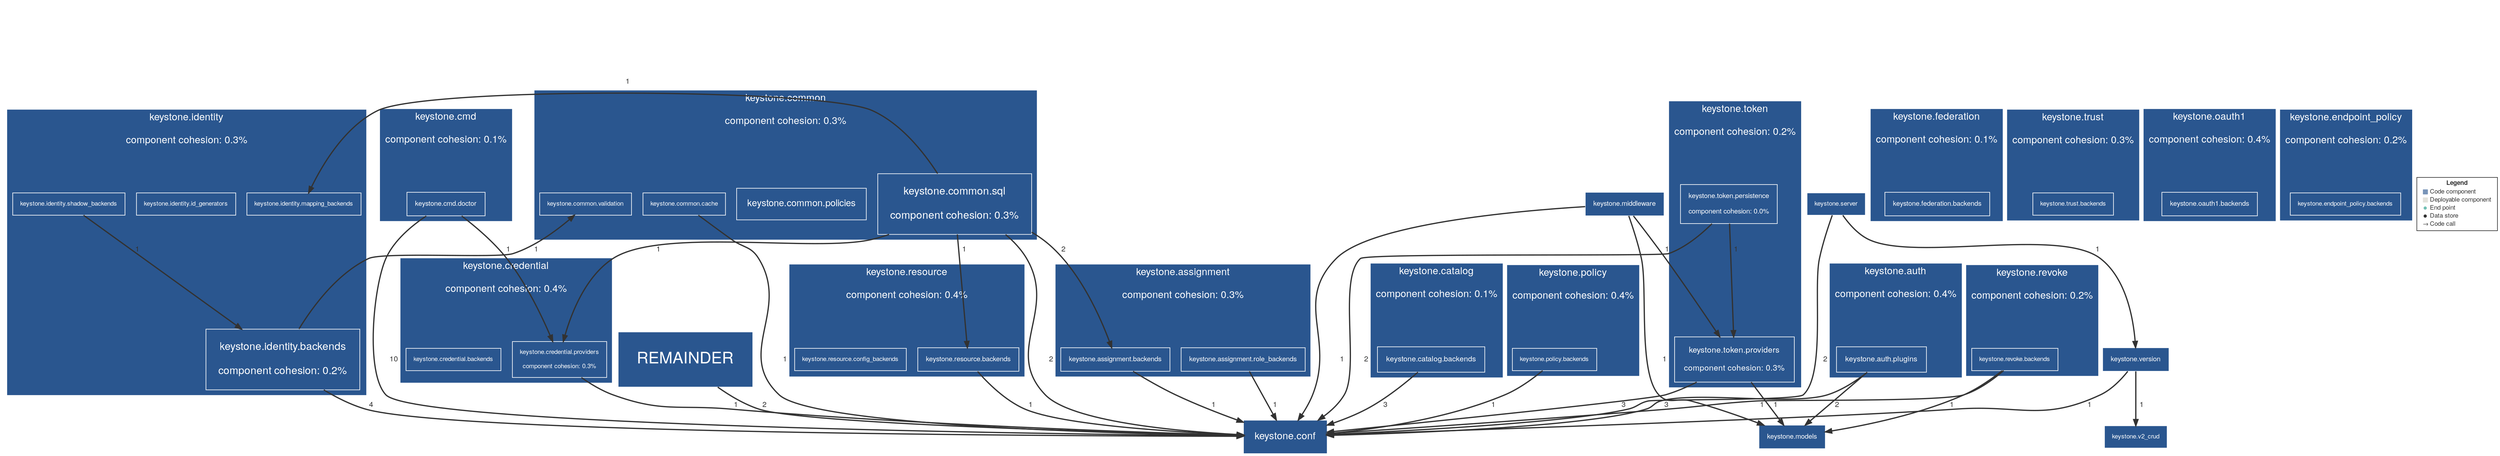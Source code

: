 digraph "Graph" {
compound=true
rankdir=TD
subgraph "cluster-keystone.resource" {
style="filled"
color="#2A568F"
fontname="Helvetica Neue"
fontsize="16"
fontcolor="#FFFFFF"
label="keystone.resource

component cohesion: 0.4%"
"keystone.resource.backends@keystone.resource" [ shape="box" style="filled" fillcolor="#2A568F" penwidth="1" color="#FFFFFF" fontname="Helvetica Neue" fontcolor="#FFFFFF" fontsize="11" margin="0.176" label="keystone.resource.backends" ]
"keystone.resource.config_backends@keystone.resource" [ shape="box" style="filled" fillcolor="#2A568F" penwidth="1" color="#FFFFFF" fontname="Helvetica Neue" fontcolor="#FFFFFF" fontsize="10" margin="0.16" label="keystone.resource.config_backends" ]
}
subgraph "cluster-keystone.common" {
style="filled"
color="#2A568F"
fontname="Helvetica Neue"
fontsize="16"
fontcolor="#FFFFFF"
label="keystone.common

component cohesion: 0.3%"
"keystone.common.sql@keystone.common" [ shape="box" style="filled" fillcolor="#2A568F" penwidth="1" color="#FFFFFF" fontname="Helvetica Neue" fontcolor="#FFFFFF" fontsize="17" margin="0.272" label="keystone.common.sql

component cohesion: 0.3%" ]
"keystone.common.policies@keystone.common" [ shape="box" style="filled" fillcolor="#2A568F" penwidth="1" color="#FFFFFF" fontname="Helvetica Neue" fontcolor="#FFFFFF" fontsize="15" margin="0.24" label="keystone.common.policies" ]
"keystone.common.validation@keystone.common" [ shape="box" style="filled" fillcolor="#2A568F" penwidth="1" color="#FFFFFF" fontname="Helvetica Neue" fontcolor="#FFFFFF" fontsize="10" margin="0.16" label="keystone.common.validation" ]
"keystone.common.cache@keystone.common" [ shape="box" style="filled" fillcolor="#2A568F" penwidth="1" color="#FFFFFF" fontname="Helvetica Neue" fontcolor="#FFFFFF" fontsize="10" margin="0.16" label="keystone.common.cache" ]
}
subgraph "cluster-keystone.federation" {
style="filled"
color="#2A568F"
fontname="Helvetica Neue"
fontsize="16"
fontcolor="#FFFFFF"
label="keystone.federation

component cohesion: 0.1%"
"keystone.federation.backends@keystone.federation" [ shape="box" style="filled" fillcolor="#2A568F" penwidth="1" color="#FFFFFF" fontname="Helvetica Neue" fontcolor="#FFFFFF" fontsize="11" margin="0.176" label="keystone.federation.backends" ]
}
"REMAINDER@NOT_DEPLOYED" [ shape="box" style="filled" fillcolor="#2A568F" penwidth="1" color="#FFFFFF" fontname="Helvetica Neue" fontcolor="#FFFFFF" fontsize="26" margin="0.41600000000000004" label="REMAINDER" ]
"keystone.middleware@NOT_DEPLOYED" [ shape="box" style="filled" fillcolor="#2A568F" penwidth="1" color="#FFFFFF" fontname="Helvetica Neue" fontcolor="#FFFFFF" fontsize="11" margin="0.176" label="keystone.middleware" ]
"keystone.server@NOT_DEPLOYED" [ shape="box" style="filled" fillcolor="#2A568F" penwidth="1" color="#FFFFFF" fontname="Helvetica Neue" fontcolor="#FFFFFF" fontsize="10" margin="0.16" label="keystone.server" ]
"keystone.models@NOT_DEPLOYED" [ shape="box" style="filled" fillcolor="#2A568F" penwidth="1" color="#FFFFFF" fontname="Helvetica Neue" fontcolor="#FFFFFF" fontsize="11" margin="0.176" label="keystone.models" ]
"keystone.v2_crud@NOT_DEPLOYED" [ shape="box" style="filled" fillcolor="#2A568F" penwidth="1" color="#FFFFFF" fontname="Helvetica Neue" fontcolor="#FFFFFF" fontsize="10" margin="0.16" label="keystone.v2_crud" ]
"keystone.conf@NOT_DEPLOYED" [ shape="box" style="filled" fillcolor="#2A568F" penwidth="1" color="#FFFFFF" fontname="Helvetica Neue" fontcolor="#FFFFFF" fontsize="16" margin="0.256" label="keystone.conf" ]
"keystone.version@NOT_DEPLOYED" [ shape="box" style="filled" fillcolor="#2A568F" penwidth="1" color="#FFFFFF" fontname="Helvetica Neue" fontcolor="#FFFFFF" fontsize="11" margin="0.176" label="keystone.version" ]
subgraph "cluster-keystone.revoke" {
style="filled"
color="#2A568F"
fontname="Helvetica Neue"
fontsize="16"
fontcolor="#FFFFFF"
label="keystone.revoke

component cohesion: 0.2%"
"keystone.revoke.backends@keystone.revoke" [ shape="box" style="filled" fillcolor="#2A568F" penwidth="1" color="#FFFFFF" fontname="Helvetica Neue" fontcolor="#FFFFFF" fontsize="10" margin="0.16" label="keystone.revoke.backends" ]
}
subgraph "cluster-keystone.auth" {
style="filled"
color="#2A568F"
fontname="Helvetica Neue"
fontsize="16"
fontcolor="#FFFFFF"
label="keystone.auth

component cohesion: 0.4%"
"keystone.auth.plugins@keystone.auth" [ shape="box" style="filled" fillcolor="#2A568F" penwidth="1" color="#FFFFFF" fontname="Helvetica Neue" fontcolor="#FFFFFF" fontsize="12" margin="0.192" label="keystone.auth.plugins" ]
}
subgraph "cluster-keystone.catalog" {
style="filled"
color="#2A568F"
fontname="Helvetica Neue"
fontsize="16"
fontcolor="#FFFFFF"
label="keystone.catalog

component cohesion: 0.1%"
"keystone.catalog.backends@keystone.catalog" [ shape="box" style="filled" fillcolor="#2A568F" penwidth="1" color="#FFFFFF" fontname="Helvetica Neue" fontcolor="#FFFFFF" fontsize="12" margin="0.192" label="keystone.catalog.backends" ]
}
subgraph "cluster-keystone.assignment" {
style="filled"
color="#2A568F"
fontname="Helvetica Neue"
fontsize="16"
fontcolor="#FFFFFF"
label="keystone.assignment

component cohesion: 0.3%"
"keystone.assignment.role_backends@keystone.assignment" [ shape="box" style="filled" fillcolor="#2A568F" penwidth="1" color="#FFFFFF" fontname="Helvetica Neue" fontcolor="#FFFFFF" fontsize="11" margin="0.176" label="keystone.assignment.role_backends" ]
"keystone.assignment.backends@keystone.assignment" [ shape="box" style="filled" fillcolor="#2A568F" penwidth="1" color="#FFFFFF" fontname="Helvetica Neue" fontcolor="#FFFFFF" fontsize="11" margin="0.176" label="keystone.assignment.backends" ]
}
subgraph "cluster-keystone.policy" {
style="filled"
color="#2A568F"
fontname="Helvetica Neue"
fontsize="16"
fontcolor="#FFFFFF"
label="keystone.policy

component cohesion: 0.4%"
"keystone.policy.backends@keystone.policy" [ shape="box" style="filled" fillcolor="#2A568F" penwidth="1" color="#FFFFFF" fontname="Helvetica Neue" fontcolor="#FFFFFF" fontsize="10" margin="0.16" label="keystone.policy.backends" ]
}
subgraph "cluster-keystone.token" {
style="filled"
color="#2A568F"
fontname="Helvetica Neue"
fontsize="16"
fontcolor="#FFFFFF"
label="keystone.token

component cohesion: 0.2%"
"keystone.token.persistence@keystone.token" [ shape="box" style="filled" fillcolor="#2A568F" penwidth="1" color="#FFFFFF" fontname="Helvetica Neue" fontcolor="#FFFFFF" fontsize="11" margin="0.176" label="keystone.token.persistence

component cohesion: 0.0%" ]
"keystone.token.providers@keystone.token" [ shape="box" style="filled" fillcolor="#2A568F" penwidth="1" color="#FFFFFF" fontname="Helvetica Neue" fontcolor="#FFFFFF" fontsize="13" margin="0.20800000000000002" label="keystone.token.providers

component cohesion: 0.3%" ]
}
subgraph "cluster-keystone.identity" {
style="filled"
color="#2A568F"
fontname="Helvetica Neue"
fontsize="16"
fontcolor="#FFFFFF"
label="keystone.identity

component cohesion: 0.3%"
"keystone.identity.backends@keystone.identity" [ shape="box" style="filled" fillcolor="#2A568F" penwidth="1" color="#FFFFFF" fontname="Helvetica Neue" fontcolor="#FFFFFF" fontsize="17" margin="0.272" label="keystone.identity.backends

component cohesion: 0.2%" ]
"keystone.identity.mapping_backends@keystone.identity" [ shape="box" style="filled" fillcolor="#2A568F" penwidth="1" color="#FFFFFF" fontname="Helvetica Neue" fontcolor="#FFFFFF" fontsize="10" margin="0.16" label="keystone.identity.mapping_backends" ]
"keystone.identity.id_generators@keystone.identity" [ shape="box" style="filled" fillcolor="#2A568F" penwidth="1" color="#FFFFFF" fontname="Helvetica Neue" fontcolor="#FFFFFF" fontsize="10" margin="0.16" label="keystone.identity.id_generators" ]
"keystone.identity.shadow_backends@keystone.identity" [ shape="box" style="filled" fillcolor="#2A568F" penwidth="1" color="#FFFFFF" fontname="Helvetica Neue" fontcolor="#FFFFFF" fontsize="10" margin="0.16" label="keystone.identity.shadow_backends" ]
}
subgraph "cluster-keystone.trust" {
style="filled"
color="#2A568F"
fontname="Helvetica Neue"
fontsize="16"
fontcolor="#FFFFFF"
label="keystone.trust

component cohesion: 0.3%"
"keystone.trust.backends@keystone.trust" [ shape="box" style="filled" fillcolor="#2A568F" penwidth="1" color="#FFFFFF" fontname="Helvetica Neue" fontcolor="#FFFFFF" fontsize="10" margin="0.16" label="keystone.trust.backends" ]
}
subgraph "cluster-keystone.oauth1" {
style="filled"
color="#2A568F"
fontname="Helvetica Neue"
fontsize="16"
fontcolor="#FFFFFF"
label="keystone.oauth1

component cohesion: 0.4%"
"keystone.oauth1.backends@keystone.oauth1" [ shape="box" style="filled" fillcolor="#2A568F" penwidth="1" color="#FFFFFF" fontname="Helvetica Neue" fontcolor="#FFFFFF" fontsize="11" margin="0.176" label="keystone.oauth1.backends" ]
}
subgraph "cluster-keystone.cmd" {
style="filled"
color="#2A568F"
fontname="Helvetica Neue"
fontsize="16"
fontcolor="#FFFFFF"
label="keystone.cmd

component cohesion: 0.1%"
"keystone.cmd.doctor@keystone.cmd" [ shape="box" style="filled" fillcolor="#2A568F" penwidth="1" color="#FFFFFF" fontname="Helvetica Neue" fontcolor="#FFFFFF" fontsize="11" margin="0.176" label="keystone.cmd.doctor" ]
}
subgraph "cluster-keystone.endpoint_policy" {
style="filled"
color="#2A568F"
fontname="Helvetica Neue"
fontsize="16"
fontcolor="#FFFFFF"
label="keystone.endpoint_policy

component cohesion: 0.2%"
"keystone.endpoint_policy.backends@keystone.endpoint_policy" [ shape="box" style="filled" fillcolor="#2A568F" penwidth="1" color="#FFFFFF" fontname="Helvetica Neue" fontcolor="#FFFFFF" fontsize="10" margin="0.16" label="keystone.endpoint_policy.backends" ]
}
subgraph "cluster-keystone.credential" {
style="filled"
color="#2A568F"
fontname="Helvetica Neue"
fontsize="16"
fontcolor="#FFFFFF"
label="keystone.credential

component cohesion: 0.4%"
"keystone.credential.providers@keystone.credential" [ shape="box" style="filled" fillcolor="#2A568F" penwidth="1" color="#FFFFFF" fontname="Helvetica Neue" fontcolor="#FFFFFF" fontsize="10" margin="0.16" label="keystone.credential.providers

component cohesion: 0.3%" ]
"keystone.credential.backends@keystone.credential" [ shape="box" style="filled" fillcolor="#2A568F" penwidth="1" color="#FFFFFF" fontname="Helvetica Neue" fontcolor="#FFFFFF" fontsize="10" margin="0.16" label="keystone.credential.backends" ]
}
"keystone.resource.backends@keystone.resource" -> "keystone.conf@NOT_DEPLOYED" [ penwidth="2" color="#323232" fontcolor="#323232" fontname="Helvetica Neue" fontsize="12" label="  1" ]
"keystone.common.sql@keystone.common" -> "keystone.resource.backends@keystone.resource" [ penwidth="2" color="#323232" fontcolor="#323232" fontname="Helvetica Neue" fontsize="12" label="  1" ]
"keystone.common.sql@keystone.common" -> "keystone.conf@NOT_DEPLOYED" [ penwidth="2" color="#323232" fontcolor="#323232" fontname="Helvetica Neue" fontsize="12" label="  2" ]
"keystone.common.sql@keystone.common" -> "keystone.assignment.backends@keystone.assignment" [ penwidth="2" color="#323232" fontcolor="#323232" fontname="Helvetica Neue" fontsize="12" label="  2" ]
"keystone.common.sql@keystone.common" -> "keystone.identity.mapping_backends@keystone.identity" [ penwidth="2" color="#323232" fontcolor="#323232" fontname="Helvetica Neue" fontsize="12" label="  1" ]
"keystone.common.sql@keystone.common" -> "keystone.credential.providers@keystone.credential" [ penwidth="2" color="#323232" fontcolor="#323232" fontname="Helvetica Neue" fontsize="12" label="  1" ]
"keystone.common.cache@keystone.common" -> "keystone.conf@NOT_DEPLOYED" [ penwidth="2" color="#323232" fontcolor="#323232" fontname="Helvetica Neue" fontsize="12" label="  1" ]
"REMAINDER@NOT_DEPLOYED" -> "keystone.conf@NOT_DEPLOYED" [ penwidth="2" color="#323232" fontcolor="#323232" fontname="Helvetica Neue" fontsize="12" label="  2" ]
"keystone.middleware@NOT_DEPLOYED" -> "keystone.models@NOT_DEPLOYED" [ penwidth="2" color="#323232" fontcolor="#323232" fontname="Helvetica Neue" fontsize="12" label="  1" ]
"keystone.middleware@NOT_DEPLOYED" -> "keystone.conf@NOT_DEPLOYED" [ penwidth="2" color="#323232" fontcolor="#323232" fontname="Helvetica Neue" fontsize="12" label="  1" ]
"keystone.middleware@NOT_DEPLOYED" -> "keystone.token.providers@keystone.token" [ penwidth="2" color="#323232" fontcolor="#323232" fontname="Helvetica Neue" fontsize="12" label="  1" ]
"keystone.server@NOT_DEPLOYED" -> "keystone.conf@NOT_DEPLOYED" [ penwidth="2" color="#323232" fontcolor="#323232" fontname="Helvetica Neue" fontsize="12" label="  2" ]
"keystone.server@NOT_DEPLOYED" -> "keystone.version@NOT_DEPLOYED" [ penwidth="2" color="#323232" fontcolor="#323232" fontname="Helvetica Neue" fontsize="12" label="  1" ]
"keystone.version@NOT_DEPLOYED" -> "keystone.v2_crud@NOT_DEPLOYED" [ penwidth="2" color="#323232" fontcolor="#323232" fontname="Helvetica Neue" fontsize="12" label="  1" ]
"keystone.version@NOT_DEPLOYED" -> "keystone.conf@NOT_DEPLOYED" [ penwidth="2" color="#323232" fontcolor="#323232" fontname="Helvetica Neue" fontsize="12" label="  1" ]
"keystone.revoke.backends@keystone.revoke" -> "keystone.models@NOT_DEPLOYED" [ penwidth="2" color="#323232" fontcolor="#323232" fontname="Helvetica Neue" fontsize="12" label="  1" ]
"keystone.revoke.backends@keystone.revoke" -> "keystone.conf@NOT_DEPLOYED" [ penwidth="2" color="#323232" fontcolor="#323232" fontname="Helvetica Neue" fontsize="12" label="  1" ]
"keystone.auth.plugins@keystone.auth" -> "keystone.models@NOT_DEPLOYED" [ penwidth="2" color="#323232" fontcolor="#323232" fontname="Helvetica Neue" fontsize="12" label="  2" ]
"keystone.auth.plugins@keystone.auth" -> "keystone.conf@NOT_DEPLOYED" [ penwidth="2" color="#323232" fontcolor="#323232" fontname="Helvetica Neue" fontsize="12" label="  3" ]
"keystone.catalog.backends@keystone.catalog" -> "keystone.conf@NOT_DEPLOYED" [ penwidth="2" color="#323232" fontcolor="#323232" fontname="Helvetica Neue" fontsize="12" label="  3" ]
"keystone.assignment.role_backends@keystone.assignment" -> "keystone.conf@NOT_DEPLOYED" [ penwidth="2" color="#323232" fontcolor="#323232" fontname="Helvetica Neue" fontsize="12" label="  1" ]
"keystone.assignment.backends@keystone.assignment" -> "keystone.conf@NOT_DEPLOYED" [ penwidth="2" color="#323232" fontcolor="#323232" fontname="Helvetica Neue" fontsize="12" label="  1" ]
"keystone.policy.backends@keystone.policy" -> "keystone.conf@NOT_DEPLOYED" [ penwidth="2" color="#323232" fontcolor="#323232" fontname="Helvetica Neue" fontsize="12" label="  1" ]
"keystone.token.persistence@keystone.token" -> "keystone.conf@NOT_DEPLOYED" [ penwidth="2" color="#323232" fontcolor="#323232" fontname="Helvetica Neue" fontsize="12" label="  2" ]
"keystone.token.persistence@keystone.token" -> "keystone.token.providers@keystone.token" [ penwidth="2" color="#323232" fontcolor="#323232" fontname="Helvetica Neue" fontsize="12" label="  1" ]
"keystone.token.providers@keystone.token" -> "keystone.models@NOT_DEPLOYED" [ penwidth="2" color="#323232" fontcolor="#323232" fontname="Helvetica Neue" fontsize="12" label="  1" ]
"keystone.token.providers@keystone.token" -> "keystone.conf@NOT_DEPLOYED" [ penwidth="2" color="#323232" fontcolor="#323232" fontname="Helvetica Neue" fontsize="12" label="  3" ]
"keystone.identity.backends@keystone.identity" -> "keystone.common.validation@keystone.common" [ penwidth="2" color="#323232" fontcolor="#323232" fontname="Helvetica Neue" fontsize="12" label="  1" ]
"keystone.identity.backends@keystone.identity" -> "keystone.conf@NOT_DEPLOYED" [ penwidth="2" color="#323232" fontcolor="#323232" fontname="Helvetica Neue" fontsize="12" label="  4" ]
"keystone.identity.shadow_backends@keystone.identity" -> "keystone.identity.backends@keystone.identity" [ penwidth="2" color="#323232" fontcolor="#323232" fontname="Helvetica Neue" fontsize="12" label="  1" ]
"keystone.cmd.doctor@keystone.cmd" -> "keystone.conf@NOT_DEPLOYED" [ penwidth="2" color="#323232" fontcolor="#323232" fontname="Helvetica Neue" fontsize="12" label="  10" ]
"keystone.cmd.doctor@keystone.cmd" -> "keystone.credential.providers@keystone.credential" [ penwidth="2" color="#323232" fontcolor="#323232" fontname="Helvetica Neue" fontsize="12" label="  1" ]
"keystone.credential.providers@keystone.credential" -> "keystone.conf@NOT_DEPLOYED" [ penwidth="2" color="#323232" fontcolor="#323232" fontname="Helvetica Neue" fontsize="12" label="  1" ]
"LEGEND" [ shape="box" style="filled" fillcolor="#FFFFFF" penwidth="1" color="#323232" fontname="Helvetica Neue" fontcolor="#323232" fontsize="10" label=<<TABLE BORDER="0" CELLPADDING="1" CELLSPACING="0">
<TR><TD COLSPAN="2"><B>Legend</B></TD></TR>
<TR><TD><FONT COLOR="#2A568F">&#9638;</FONT></TD><TD ALIGN="left">Code component</TD></TR>
<TR><TD><FONT COLOR="#D2D1C7">&#9638;</FONT></TD><TD ALIGN="left">Deployable component</TD></TR>
<TR><TD><FONT COLOR="#72C0B4">&#9679;</FONT></TD><TD ALIGN="left">End point</TD></TR>
<TR><TD><FONT COLOR="#323232">&#9679;</FONT></TD><TD ALIGN="left">Data store</TD></TR>
<TR><TD><FONT COLOR="#323232">&rarr;</FONT></TD><TD ALIGN="left">Code call</TD></TR>
</TABLE>
>  ]
}
